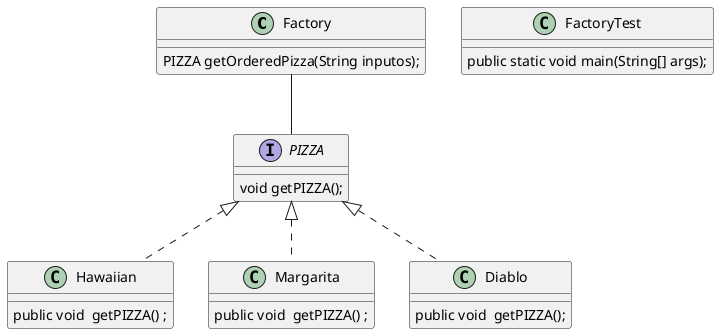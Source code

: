 @startuml
'https://plantuml.com/class-diagram

class Factory {
    PIZZA getOrderedPizza(String inputos);
}
Factory--PIZZA
interface PIZZA {
    void getPIZZA();
}
class Hawaiian implements PIZZA {
    public void  getPIZZA() ;
}
class  Margarita implements PIZZA {
    public void  getPIZZA() ;
}
class Diablo implements PIZZA {
    public void  getPIZZA();
}

 class FactoryTest {
    public static void main(String[] args);

}

@enduml